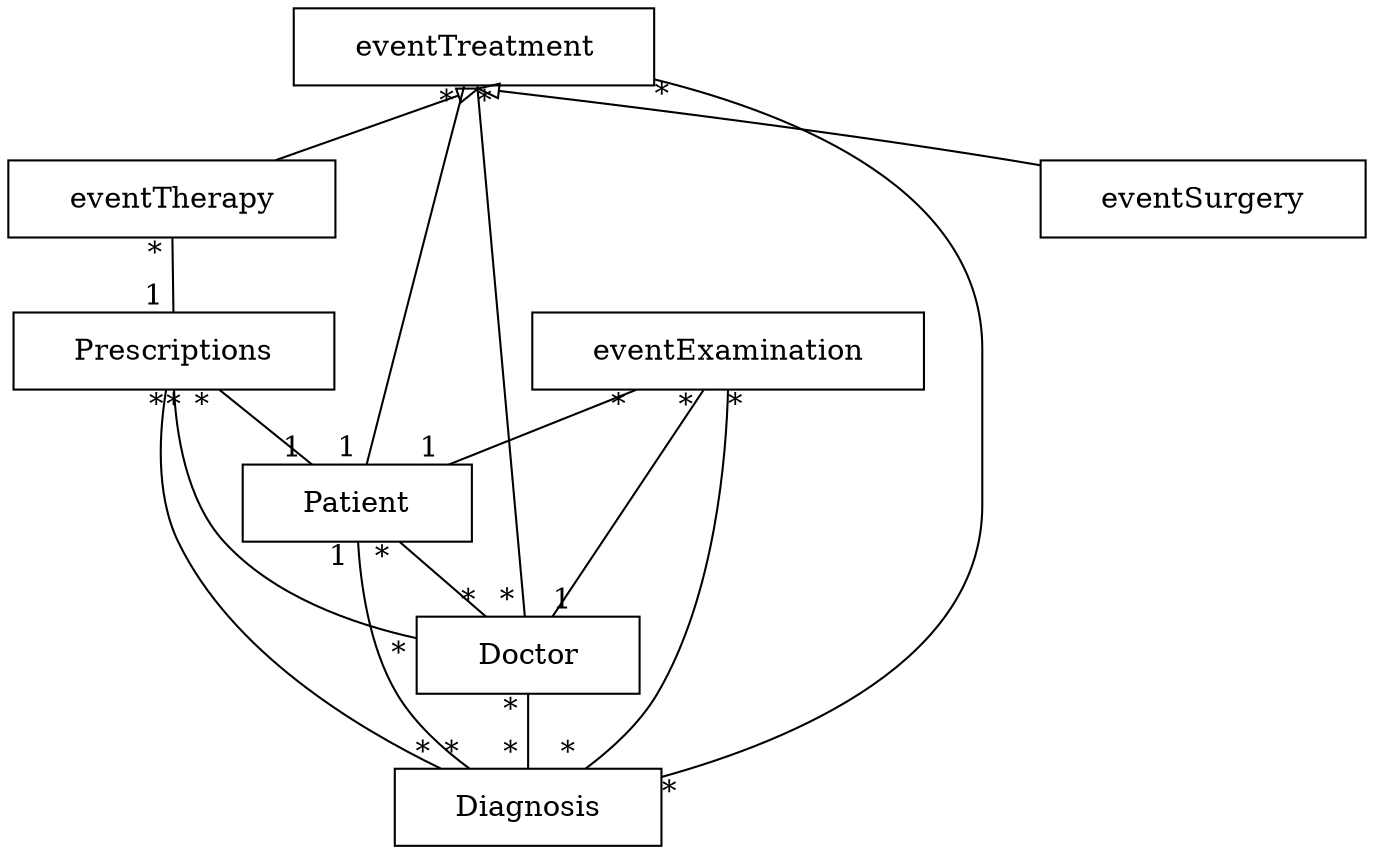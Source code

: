 // Code generated by Umple 1.31.1.5860.78bb27cc6

digraph "WardAndTeams" {
  rankdir="BT"
  node [ratio="auto" shape=record margin=0; href="javascript:Action.selectClass(&quot;\N&quot;);"];

  // Class: Patient
  "Patient" [shape=plaintext margin=0 label=<<table border="1" cellspacing="0" cellborder="0" cellpadding="10"><tr><td>    Patient    </td></tr></table>>,
   tooltip="class Patient
"];

  // Class: Doctor
  "Doctor" [shape=plaintext margin=0 label=<<table border="1" cellspacing="0" cellborder="0" cellpadding="10"><tr><td>    Doctor    </td></tr></table>>,
   tooltip="class Doctor
"];

  // Class: eventExamination
  "eventExamination" [shape=plaintext margin=0 label=<<table border="1" cellspacing="0" cellborder="0" cellpadding="10"><tr><td>    eventExamination    </td></tr></table>>,
   tooltip="class eventExamination
"];

  // Class: Diagnosis
  "Diagnosis" [shape=plaintext margin=0 label=<<table border="1" cellspacing="0" cellborder="0" cellpadding="10"><tr><td>    Diagnosis    </td></tr></table>>,
   tooltip="class Diagnosis
"];

  // Class: Prescriptions
  "Prescriptions" [shape=plaintext margin=0 label=<<table border="1" cellspacing="0" cellborder="0" cellpadding="10"><tr><td>    Prescriptions    </td></tr></table>>,
   tooltip="class Prescriptions
"];

  // Class: eventTreatment
  "eventTreatment" [shape=plaintext margin=0 label=<<table border="1" cellspacing="0" cellborder="0" cellpadding="10"><tr><td>    eventTreatment    </td></tr></table>>,
   tooltip="class eventTreatment
"];

  // Class: eventTherapy
  "eventTherapy" [shape=plaintext margin=0 label=<<table border="1" cellspacing="0" cellborder="0" cellpadding="10"><tr><td>    eventTherapy    </td></tr></table>>,
   tooltip="class eventTherapy
"];
  "eventTherapy" -> "eventTreatment" [arrowhead="empty"; samehead="gen"];


  // Class: eventSurgery
  "eventSurgery" [shape=plaintext margin=0 label=<<table border="1" cellspacing="0" cellborder="0" cellpadding="10"><tr><td>    eventSurgery    </td></tr></table>>,
   tooltip="class eventSurgery
"];
  "eventSurgery" -> "eventTreatment" [arrowhead="empty"; samehead="gen"];


  // All associations
  "Patient" -> "eventExamination" [dir="none", taillabel="1 ", headlabel="* ", tooltip="Patient 1  -- *  eventExamination

A eventExamination has A Patient. It must always have exactly, one, and can never have none. And there is an upper bound of at most one Patient.

A Patient has some eventExaminations. It can have none, and there is no upper bound defined.

When a eventExamination is created, its Patient must be assigned.
When a eventExamination is deleted, its Patient is not deleted and its list of eventExaminations is decreased.
When a Patient is deleted, its eventExaminations are not deleted. They are assigned to another Patient.
" headtooltip="Patient 1  -- *  eventExamination

A eventExamination has A Patient. It must always have exactly, one, and can never have none. And there is an upper bound of at most one Patient.

A Patient has some eventExaminations. It can have none, and there is no upper bound defined.

When a eventExamination is created, its Patient must be assigned.
When a eventExamination is deleted, its Patient is not deleted and its list of eventExaminations is decreased.
When a Patient is deleted, its eventExaminations are not deleted. They are assigned to another Patient.
" tailtooltip="Patient 1  -- *  eventExamination

A eventExamination has A Patient. It must always have exactly, one, and can never have none. And there is an upper bound of at most one Patient.

A Patient has some eventExaminations. It can have none, and there is no upper bound defined.

When a eventExamination is created, its Patient must be assigned.
When a eventExamination is deleted, its Patient is not deleted and its list of eventExaminations is decreased.
When a Patient is deleted, its eventExaminations are not deleted. They are assigned to another Patient.
" tailurl="javascript:void()" headurl="javascript:void()" ];
  "Patient" -> "Prescriptions" [dir="none", taillabel="1 ", headlabel="* ", tooltip="Patient 1  -- *  Prescriptions

A Prescriptions has A Patient. It must always have exactly, one, and can never have none. And there is an upper bound of at most one Patient.

A Patient has some Prescriptionss. It can have none, and there is no upper bound defined.

When a Prescriptions is created, its Patient must be assigned.
When a Prescriptions is deleted, its Patient is not deleted and its list of Prescriptionss is decreased.
When a Patient is deleted, its Prescriptionss are not deleted. They are assigned to another Patient.
" headtooltip="Patient 1  -- *  Prescriptions

A Prescriptions has A Patient. It must always have exactly, one, and can never have none. And there is an upper bound of at most one Patient.

A Patient has some Prescriptionss. It can have none, and there is no upper bound defined.

When a Prescriptions is created, its Patient must be assigned.
When a Prescriptions is deleted, its Patient is not deleted and its list of Prescriptionss is decreased.
When a Patient is deleted, its Prescriptionss are not deleted. They are assigned to another Patient.
" tailtooltip="Patient 1  -- *  Prescriptions

A Prescriptions has A Patient. It must always have exactly, one, and can never have none. And there is an upper bound of at most one Patient.

A Patient has some Prescriptionss. It can have none, and there is no upper bound defined.

When a Prescriptions is created, its Patient must be assigned.
When a Prescriptions is deleted, its Patient is not deleted and its list of Prescriptionss is decreased.
When a Patient is deleted, its Prescriptionss are not deleted. They are assigned to another Patient.
" tailurl="javascript:void()" headurl="javascript:void()" ];
  "Patient" -> "eventTreatment" [dir="none", taillabel="1 ", headlabel="* ", tooltip="Patient 1  -- *  eventTreatment

A eventTreatment has A Patient. It must always have exactly, one, and can never have none. And there is an upper bound of at most one Patient.

A Patient has some eventTreatments. It can have none, and there is no upper bound defined.

When a eventTreatment is created, its Patient must be assigned.
When a eventTreatment is deleted, its Patient is not deleted and its list of eventTreatments is decreased.
When a Patient is deleted, its eventTreatments are not deleted. They are assigned to another Patient.
" headtooltip="Patient 1  -- *  eventTreatment

A eventTreatment has A Patient. It must always have exactly, one, and can never have none. And there is an upper bound of at most one Patient.

A Patient has some eventTreatments. It can have none, and there is no upper bound defined.

When a eventTreatment is created, its Patient must be assigned.
When a eventTreatment is deleted, its Patient is not deleted and its list of eventTreatments is decreased.
When a Patient is deleted, its eventTreatments are not deleted. They are assigned to another Patient.
" tailtooltip="Patient 1  -- *  eventTreatment

A eventTreatment has A Patient. It must always have exactly, one, and can never have none. And there is an upper bound of at most one Patient.

A Patient has some eventTreatments. It can have none, and there is no upper bound defined.

When a eventTreatment is created, its Patient must be assigned.
When a eventTreatment is deleted, its Patient is not deleted and its list of eventTreatments is decreased.
When a Patient is deleted, its eventTreatments are not deleted. They are assigned to another Patient.
" tailurl="javascript:void()" headurl="javascript:void()" ];
  "Doctor" -> "Patient" [dir="none", taillabel="* ", headlabel="* ", tooltip="Doctor *  -- *  Patient

A Patient has some Doctors. It can have none, and there is no upper bound defined.

A Doctor has some Patients. It can have none, and there is no upper bound defined.

" headtooltip="Doctor *  -- *  Patient

A Patient has some Doctors. It can have none, and there is no upper bound defined.

A Doctor has some Patients. It can have none, and there is no upper bound defined.

" tailtooltip="Doctor *  -- *  Patient

A Patient has some Doctors. It can have none, and there is no upper bound defined.

A Doctor has some Patients. It can have none, and there is no upper bound defined.

" tailurl="javascript:void()" headurl="javascript:void()" ];
  "Doctor" -> "eventExamination" [dir="none", taillabel="1 ", headlabel="* ", tooltip="Doctor 1  -- *  eventExamination

A eventExamination has A Doctor. It must always have exactly, one, and can never have none. And there is an upper bound of at most one Doctor.

A Doctor has some eventExaminations. It can have none, and there is no upper bound defined.

When a eventExamination is created, its Doctor must be assigned.
When a eventExamination is deleted, its Doctor is not deleted and its list of eventExaminations is decreased.
When a Doctor is deleted, its eventExaminations are not deleted. They are assigned to another Doctor.
" headtooltip="Doctor 1  -- *  eventExamination

A eventExamination has A Doctor. It must always have exactly, one, and can never have none. And there is an upper bound of at most one Doctor.

A Doctor has some eventExaminations. It can have none, and there is no upper bound defined.

When a eventExamination is created, its Doctor must be assigned.
When a eventExamination is deleted, its Doctor is not deleted and its list of eventExaminations is decreased.
When a Doctor is deleted, its eventExaminations are not deleted. They are assigned to another Doctor.
" tailtooltip="Doctor 1  -- *  eventExamination

A eventExamination has A Doctor. It must always have exactly, one, and can never have none. And there is an upper bound of at most one Doctor.

A Doctor has some eventExaminations. It can have none, and there is no upper bound defined.

When a eventExamination is created, its Doctor must be assigned.
When a eventExamination is deleted, its Doctor is not deleted and its list of eventExaminations is decreased.
When a Doctor is deleted, its eventExaminations are not deleted. They are assigned to another Doctor.
" tailurl="javascript:void()" headurl="javascript:void()" ];
  "Doctor" -> "Prescriptions" [dir="none", taillabel="* ", headlabel="* ", tooltip="Doctor *  -- *  Prescriptions

A Prescriptions has some Doctors. It can have none, and there is no upper bound defined.

A Doctor has some Prescriptionss. It can have none, and there is no upper bound defined.

" headtooltip="Doctor *  -- *  Prescriptions

A Prescriptions has some Doctors. It can have none, and there is no upper bound defined.

A Doctor has some Prescriptionss. It can have none, and there is no upper bound defined.

" tailtooltip="Doctor *  -- *  Prescriptions

A Prescriptions has some Doctors. It can have none, and there is no upper bound defined.

A Doctor has some Prescriptionss. It can have none, and there is no upper bound defined.

" tailurl="javascript:void()" headurl="javascript:void()" ];
  "Doctor" -> "eventTreatment" [dir="none", taillabel="* ", headlabel="* ", tooltip="Doctor *  -- *  eventTreatment

A eventTreatment has some Doctors. It can have none, and there is no upper bound defined.

A Doctor has some eventTreatments. It can have none, and there is no upper bound defined.

" headtooltip="Doctor *  -- *  eventTreatment

A eventTreatment has some Doctors. It can have none, and there is no upper bound defined.

A Doctor has some eventTreatments. It can have none, and there is no upper bound defined.

" tailtooltip="Doctor *  -- *  eventTreatment

A eventTreatment has some Doctors. It can have none, and there is no upper bound defined.

A Doctor has some eventTreatments. It can have none, and there is no upper bound defined.

" tailurl="javascript:void()" headurl="javascript:void()" ];
  "Diagnosis" -> "Patient" [dir="none", taillabel="* ", headlabel="1 ", tooltip="Diagnosis *  -- 1  Patient

A Patient has some Diagnosiss. It can have none, and there is no upper bound defined.

A Diagnosis has A Patient. It must always have exactly, one, and can never have none. And there is an upper bound of at most one Patient.

When a Diagnosis is created, its Patient must be assigned.
When a Diagnosis is deleted, its Patient is not deleted and its list of Diagnosiss is decreased.
When a Patient is deleted, its Diagnosiss are not deleted. They are assigned to another Patient.
" headtooltip="Diagnosis *  -- 1  Patient

A Patient has some Diagnosiss. It can have none, and there is no upper bound defined.

A Diagnosis has A Patient. It must always have exactly, one, and can never have none. And there is an upper bound of at most one Patient.

When a Diagnosis is created, its Patient must be assigned.
When a Diagnosis is deleted, its Patient is not deleted and its list of Diagnosiss is decreased.
When a Patient is deleted, its Diagnosiss are not deleted. They are assigned to another Patient.
" tailtooltip="Diagnosis *  -- 1  Patient

A Patient has some Diagnosiss. It can have none, and there is no upper bound defined.

A Diagnosis has A Patient. It must always have exactly, one, and can never have none. And there is an upper bound of at most one Patient.

When a Diagnosis is created, its Patient must be assigned.
When a Diagnosis is deleted, its Patient is not deleted and its list of Diagnosiss is decreased.
When a Patient is deleted, its Diagnosiss are not deleted. They are assigned to another Patient.
" tailurl="javascript:void()" headurl="javascript:void()" ];
  "Diagnosis" -> "Doctor" [dir="none", taillabel="* ", headlabel="* ", tooltip="Diagnosis *  -- *  Doctor

A Doctor has some Diagnosiss. It can have none, and there is no upper bound defined.

A Diagnosis has some Doctors. It can have none, and there is no upper bound defined.

" headtooltip="Diagnosis *  -- *  Doctor

A Doctor has some Diagnosiss. It can have none, and there is no upper bound defined.

A Diagnosis has some Doctors. It can have none, and there is no upper bound defined.

" tailtooltip="Diagnosis *  -- *  Doctor

A Doctor has some Diagnosiss. It can have none, and there is no upper bound defined.

A Diagnosis has some Doctors. It can have none, and there is no upper bound defined.

" tailurl="javascript:void()" headurl="javascript:void()" ];
  "Diagnosis" -> "eventExamination" [dir="none", taillabel="* ", headlabel="* ", tooltip="Diagnosis *  -- *  eventExamination

A eventExamination has some Diagnosiss. It can have none, and there is no upper bound defined.

A Diagnosis has some eventExaminations. It can have none, and there is no upper bound defined.

" headtooltip="Diagnosis *  -- *  eventExamination

A eventExamination has some Diagnosiss. It can have none, and there is no upper bound defined.

A Diagnosis has some eventExaminations. It can have none, and there is no upper bound defined.

" tailtooltip="Diagnosis *  -- *  eventExamination

A eventExamination has some Diagnosiss. It can have none, and there is no upper bound defined.

A Diagnosis has some eventExaminations. It can have none, and there is no upper bound defined.

" tailurl="javascript:void()" headurl="javascript:void()" ];
  "Diagnosis" -> "Prescriptions" [dir="none", taillabel="* ", headlabel="* ", tooltip="Diagnosis *  -- *  Prescriptions

A Prescriptions has some Diagnosiss. It can have none, and there is no upper bound defined.

A Diagnosis has some Prescriptionss. It can have none, and there is no upper bound defined.

" headtooltip="Diagnosis *  -- *  Prescriptions

A Prescriptions has some Diagnosiss. It can have none, and there is no upper bound defined.

A Diagnosis has some Prescriptionss. It can have none, and there is no upper bound defined.

" tailtooltip="Diagnosis *  -- *  Prescriptions

A Prescriptions has some Diagnosiss. It can have none, and there is no upper bound defined.

A Diagnosis has some Prescriptionss. It can have none, and there is no upper bound defined.

" tailurl="javascript:void()" headurl="javascript:void()" ];
  "Diagnosis" -> "eventTreatment" [dir="none", taillabel="* ", headlabel="* ", tooltip="Diagnosis *  -- *  eventTreatment

A eventTreatment has some Diagnosiss. It can have none, and there is no upper bound defined.

A Diagnosis has some eventTreatments. It can have none, and there is no upper bound defined.

" headtooltip="Diagnosis *  -- *  eventTreatment

A eventTreatment has some Diagnosiss. It can have none, and there is no upper bound defined.

A Diagnosis has some eventTreatments. It can have none, and there is no upper bound defined.

" tailtooltip="Diagnosis *  -- *  eventTreatment

A eventTreatment has some Diagnosiss. It can have none, and there is no upper bound defined.

A Diagnosis has some eventTreatments. It can have none, and there is no upper bound defined.

" tailurl="javascript:void()" headurl="javascript:void()" ];
  "Prescriptions" -> "eventTherapy" [dir="none", taillabel="1 ", headlabel="* ", tooltip="Prescriptions 1  -- *  eventTherapy

A eventTherapy called eventTherapies has A Prescriptions. It must always have exactly, one, and can never have none. And there is an upper bound of at most one Prescriptions.

A Prescriptions has some eventTherapys called eventTherapies. It can have none, and there is no upper bound defined.

When a eventTherapy is created, its Prescriptions must be assigned.
When a eventTherapy is deleted, its Prescriptions is not deleted and its list of eventTherapys is decreased.
When a Prescriptions is deleted, its eventTherapys are not deleted. They are assigned to another Prescriptions.
" headtooltip="Prescriptions 1  -- *  eventTherapy

A eventTherapy called eventTherapies has A Prescriptions. It must always have exactly, one, and can never have none. And there is an upper bound of at most one Prescriptions.

A Prescriptions has some eventTherapys called eventTherapies. It can have none, and there is no upper bound defined.

When a eventTherapy is created, its Prescriptions must be assigned.
When a eventTherapy is deleted, its Prescriptions is not deleted and its list of eventTherapys is decreased.
When a Prescriptions is deleted, its eventTherapys are not deleted. They are assigned to another Prescriptions.
" tailtooltip="Prescriptions 1  -- *  eventTherapy

A eventTherapy called eventTherapies has A Prescriptions. It must always have exactly, one, and can never have none. And there is an upper bound of at most one Prescriptions.

A Prescriptions has some eventTherapys called eventTherapies. It can have none, and there is no upper bound defined.

When a eventTherapy is created, its Prescriptions must be assigned.
When a eventTherapy is deleted, its Prescriptions is not deleted and its list of eventTherapys is decreased.
When a Prescriptions is deleted, its eventTherapys are not deleted. They are assigned to another Prescriptions.
" tailurl="javascript:void()" headurl="javascript:void()" ];
}
